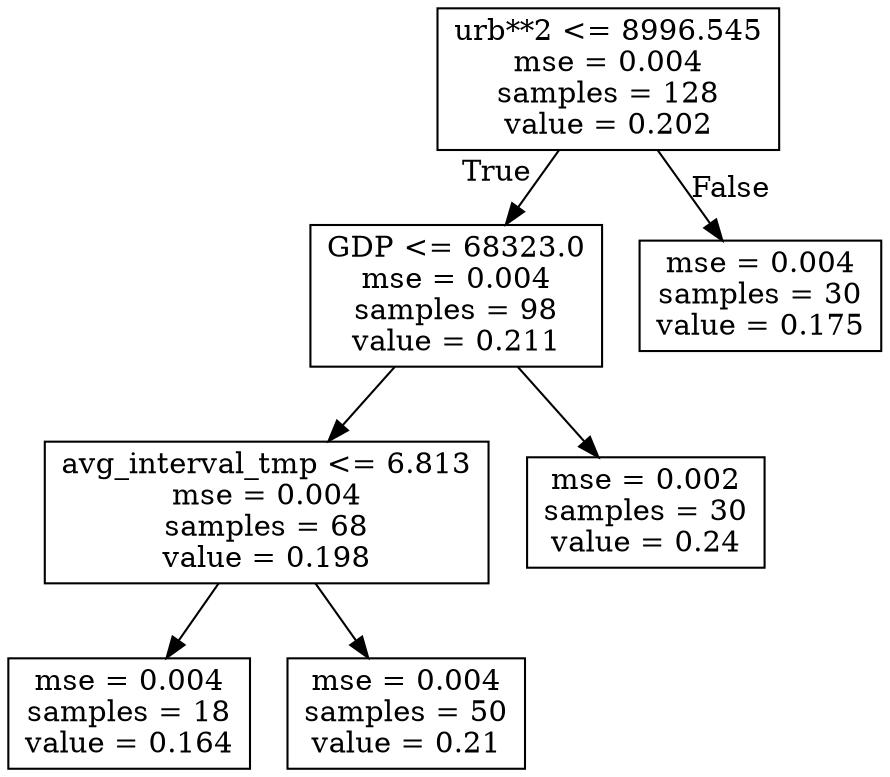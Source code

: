 digraph Tree {
node [shape=box] ;
0 [label="urb**2 <= 8996.545\nmse = 0.004\nsamples = 128\nvalue = 0.202"] ;
1 [label="GDP <= 68323.0\nmse = 0.004\nsamples = 98\nvalue = 0.211"] ;
0 -> 1 [labeldistance=2.5, labelangle=45, headlabel="True"] ;
2 [label="avg_interval_tmp <= 6.813\nmse = 0.004\nsamples = 68\nvalue = 0.198"] ;
1 -> 2 ;
3 [label="mse = 0.004\nsamples = 18\nvalue = 0.164"] ;
2 -> 3 ;
4 [label="mse = 0.004\nsamples = 50\nvalue = 0.21"] ;
2 -> 4 ;
5 [label="mse = 0.002\nsamples = 30\nvalue = 0.24"] ;
1 -> 5 ;
6 [label="mse = 0.004\nsamples = 30\nvalue = 0.175"] ;
0 -> 6 [labeldistance=2.5, labelangle=-45, headlabel="False"] ;
}